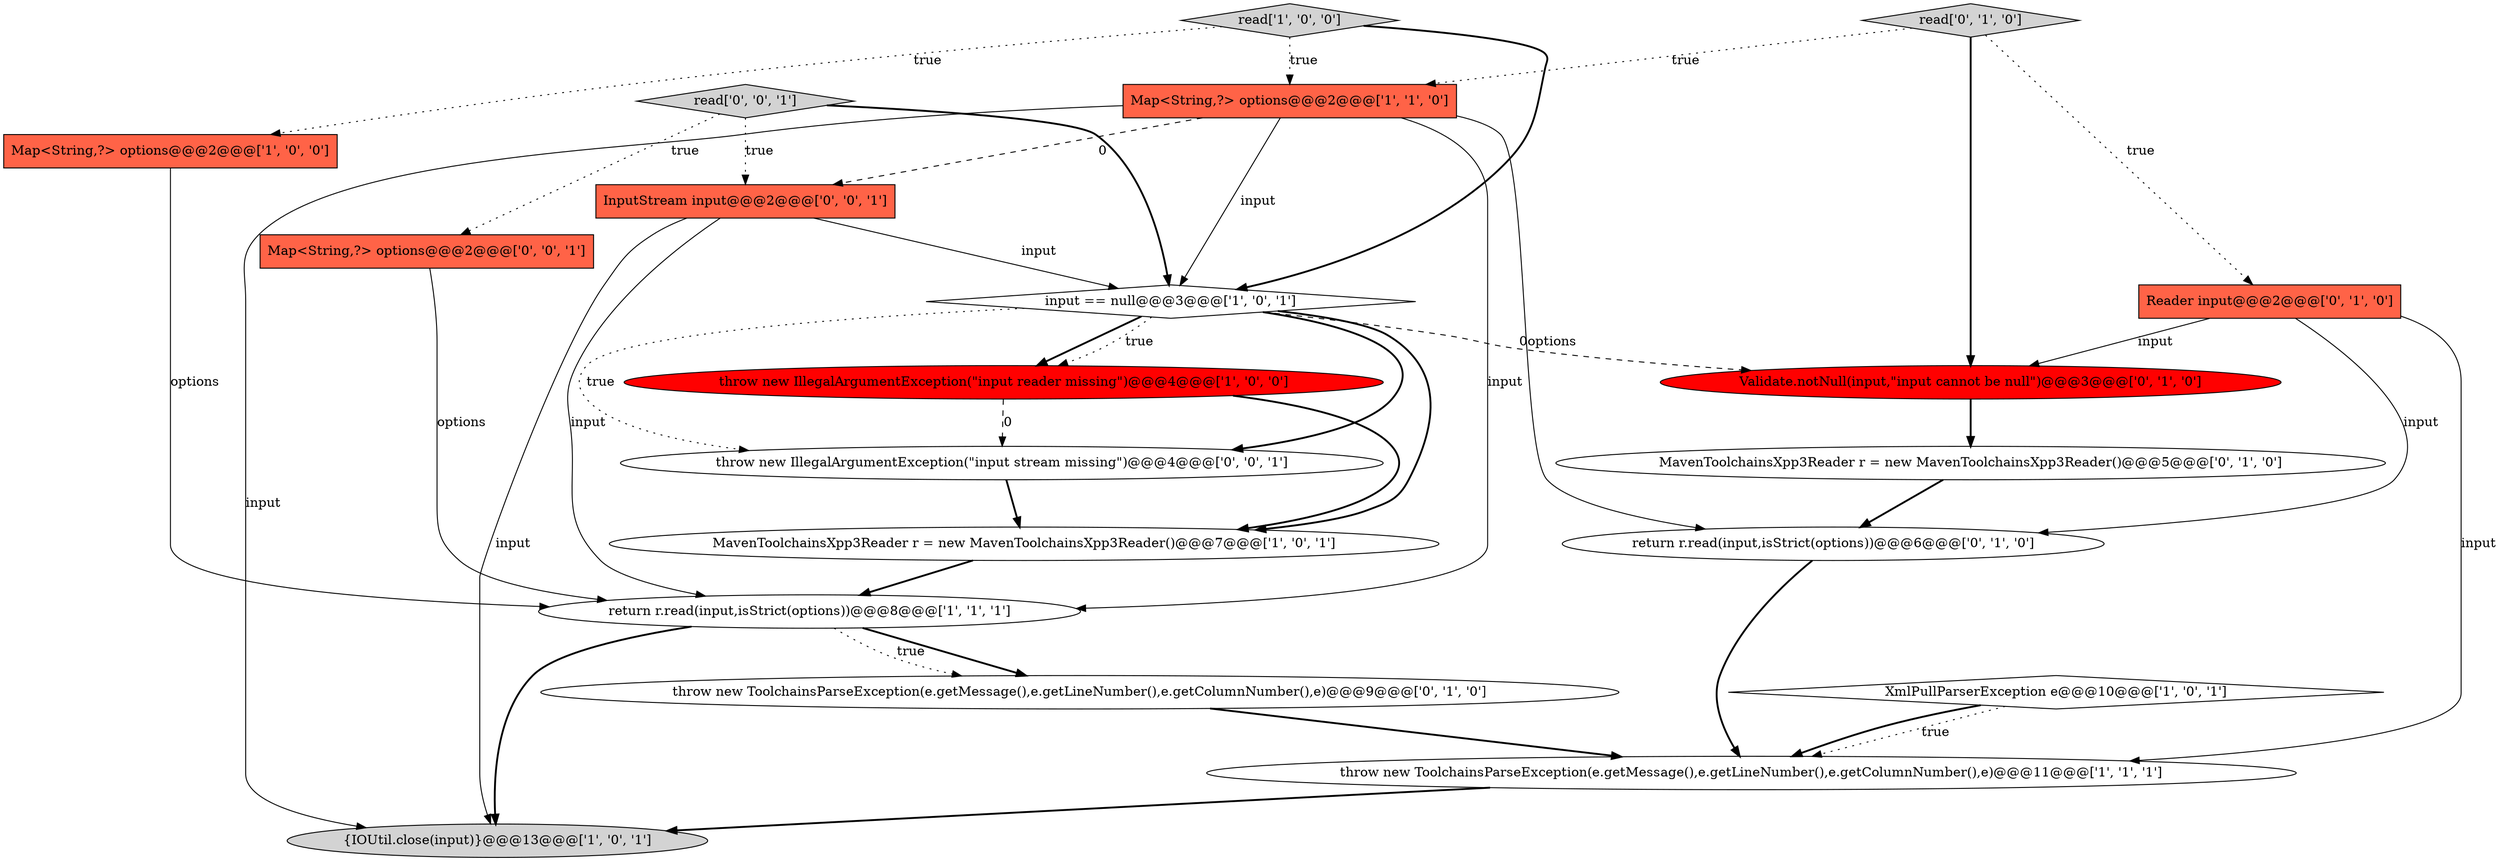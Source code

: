 digraph {
1 [style = filled, label = "XmlPullParserException e@@@10@@@['1', '0', '1']", fillcolor = white, shape = diamond image = "AAA0AAABBB1BBB"];
17 [style = filled, label = "throw new IllegalArgumentException(\"input stream missing\")@@@4@@@['0', '0', '1']", fillcolor = white, shape = ellipse image = "AAA0AAABBB3BBB"];
13 [style = filled, label = "return r.read(input,isStrict(options))@@@6@@@['0', '1', '0']", fillcolor = white, shape = ellipse image = "AAA0AAABBB2BBB"];
5 [style = filled, label = "input == null@@@3@@@['1', '0', '1']", fillcolor = white, shape = diamond image = "AAA0AAABBB1BBB"];
9 [style = filled, label = "read['1', '0', '0']", fillcolor = lightgray, shape = diamond image = "AAA0AAABBB1BBB"];
10 [style = filled, label = "Reader input@@@2@@@['0', '1', '0']", fillcolor = tomato, shape = box image = "AAA0AAABBB2BBB"];
11 [style = filled, label = "MavenToolchainsXpp3Reader r = new MavenToolchainsXpp3Reader()@@@5@@@['0', '1', '0']", fillcolor = white, shape = ellipse image = "AAA0AAABBB2BBB"];
16 [style = filled, label = "read['0', '0', '1']", fillcolor = lightgray, shape = diamond image = "AAA0AAABBB3BBB"];
4 [style = filled, label = "Map<String,?> options@@@2@@@['1', '0', '0']", fillcolor = tomato, shape = box image = "AAA0AAABBB1BBB"];
18 [style = filled, label = "Map<String,?> options@@@2@@@['0', '0', '1']", fillcolor = tomato, shape = box image = "AAA0AAABBB3BBB"];
14 [style = filled, label = "throw new ToolchainsParseException(e.getMessage(),e.getLineNumber(),e.getColumnNumber(),e)@@@9@@@['0', '1', '0']", fillcolor = white, shape = ellipse image = "AAA0AAABBB2BBB"];
12 [style = filled, label = "read['0', '1', '0']", fillcolor = lightgray, shape = diamond image = "AAA0AAABBB2BBB"];
15 [style = filled, label = "Validate.notNull(input,\"input cannot be null\")@@@3@@@['0', '1', '0']", fillcolor = red, shape = ellipse image = "AAA1AAABBB2BBB"];
19 [style = filled, label = "InputStream input@@@2@@@['0', '0', '1']", fillcolor = tomato, shape = box image = "AAA0AAABBB3BBB"];
2 [style = filled, label = "throw new IllegalArgumentException(\"input reader missing\")@@@4@@@['1', '0', '0']", fillcolor = red, shape = ellipse image = "AAA1AAABBB1BBB"];
3 [style = filled, label = "{IOUtil.close(input)}@@@13@@@['1', '0', '1']", fillcolor = lightgray, shape = ellipse image = "AAA0AAABBB1BBB"];
6 [style = filled, label = "return r.read(input,isStrict(options))@@@8@@@['1', '1', '1']", fillcolor = white, shape = ellipse image = "AAA0AAABBB1BBB"];
0 [style = filled, label = "throw new ToolchainsParseException(e.getMessage(),e.getLineNumber(),e.getColumnNumber(),e)@@@11@@@['1', '1', '1']", fillcolor = white, shape = ellipse image = "AAA0AAABBB1BBB"];
8 [style = filled, label = "MavenToolchainsXpp3Reader r = new MavenToolchainsXpp3Reader()@@@7@@@['1', '0', '1']", fillcolor = white, shape = ellipse image = "AAA0AAABBB1BBB"];
7 [style = filled, label = "Map<String,?> options@@@2@@@['1', '1', '0']", fillcolor = tomato, shape = box image = "AAA0AAABBB1BBB"];
5->17 [style = dotted, label="true"];
0->3 [style = bold, label=""];
16->19 [style = dotted, label="true"];
6->3 [style = bold, label=""];
5->8 [style = bold, label=""];
17->8 [style = bold, label=""];
4->6 [style = solid, label="options"];
19->3 [style = solid, label="input"];
18->6 [style = solid, label="options"];
12->15 [style = bold, label=""];
19->6 [style = solid, label="input"];
8->6 [style = bold, label=""];
1->0 [style = bold, label=""];
7->5 [style = solid, label="input"];
5->17 [style = bold, label=""];
2->17 [style = dashed, label="0"];
10->15 [style = solid, label="input"];
6->14 [style = bold, label=""];
7->6 [style = solid, label="input"];
5->2 [style = bold, label=""];
6->14 [style = dotted, label="true"];
10->0 [style = solid, label="input"];
12->10 [style = dotted, label="true"];
15->11 [style = bold, label=""];
7->13 [style = solid, label="options"];
19->5 [style = solid, label="input"];
14->0 [style = bold, label=""];
7->19 [style = dashed, label="0"];
11->13 [style = bold, label=""];
9->5 [style = bold, label=""];
9->4 [style = dotted, label="true"];
16->5 [style = bold, label=""];
13->0 [style = bold, label=""];
1->0 [style = dotted, label="true"];
10->13 [style = solid, label="input"];
9->7 [style = dotted, label="true"];
12->7 [style = dotted, label="true"];
5->15 [style = dashed, label="0"];
2->8 [style = bold, label=""];
7->3 [style = solid, label="input"];
5->2 [style = dotted, label="true"];
16->18 [style = dotted, label="true"];
}
